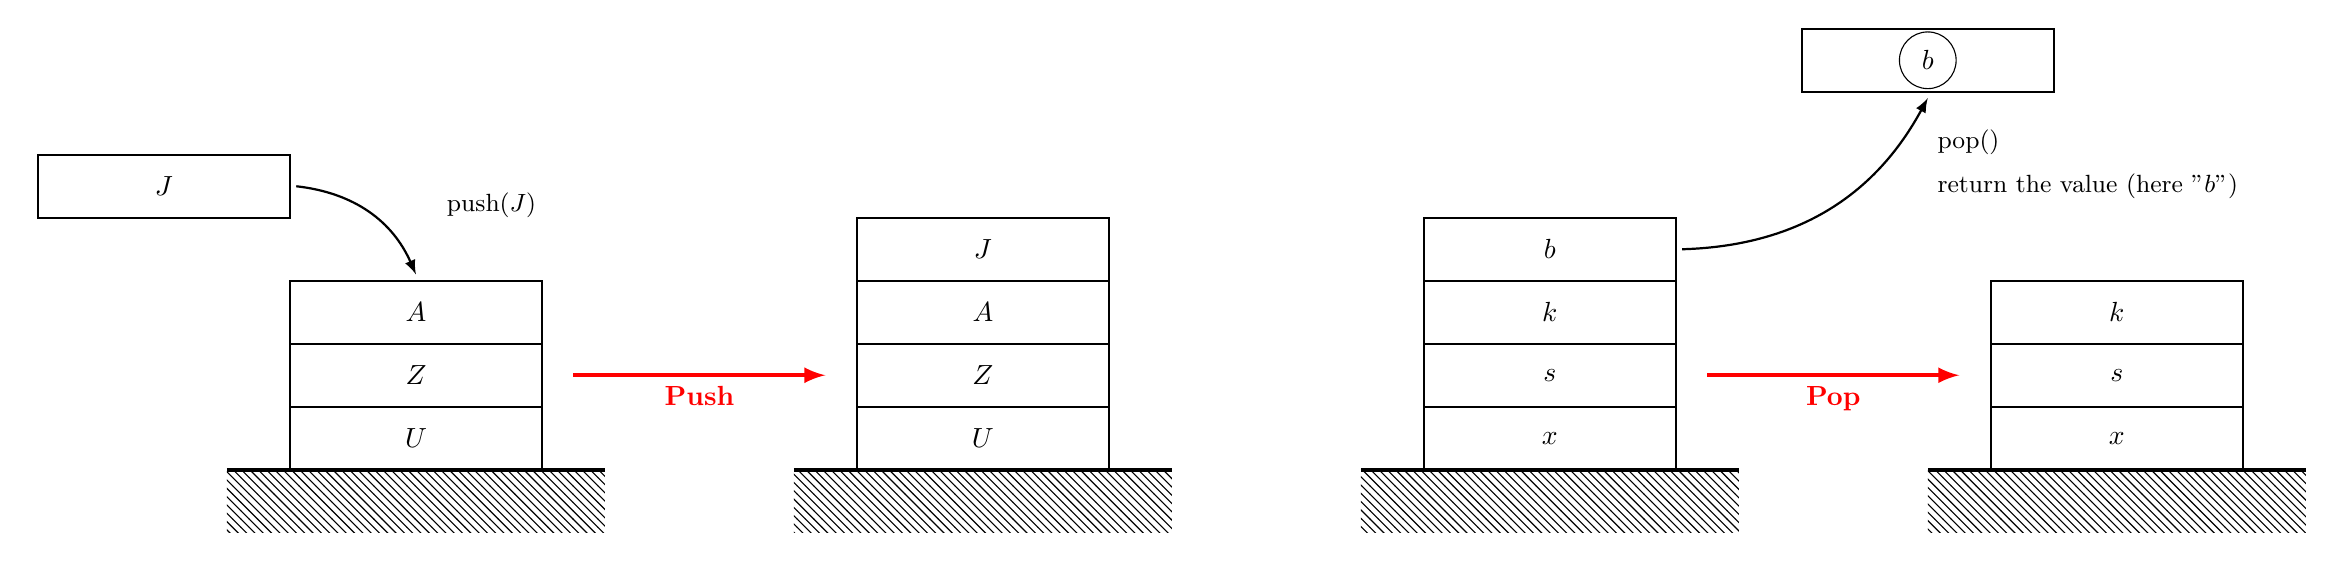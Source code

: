 
\usetikzlibrary{patterns}

\begin{tikzpicture}[scale=0.8]



\draw[ultra thick] (-3,0) -- (3,0);
\fill[pattern=north west lines] (-3,-1) rectangle (3,0);

\draw[thick] (-2,0) rectangle ++(4,1);
\node at (0,0.5) {$U$};

\draw[thick] (-2,1) rectangle ++(4,1);
\node at (0,1.5) {$Z$};

\draw[thick] (-2,2) rectangle ++(4,1);
\node at (0,2.5) {$A$};



\draw[thick] (-6,4) rectangle ++(4,1);
\node at (-4,4.5) {$J$};

\draw[->,>=latex,thick ] (-1.9,4.5)  to[bend left] (0,3.1);
\node at (1.2,4.2) {\small push($J$)};

\draw[->,>=latex,ultra thick,red] (2.5,1.5)  -- ++(4,0) node[midway,below] {\bf Push};

\begin{scope}[xshift=9cm]
\draw[ultra thick] (-3,0) -- (3,0);
\fill[pattern=north west lines] (-3,-1) rectangle (3,0);

\draw[thick] (-2,0) rectangle ++(4,1);
\node at (0,0.5) {$U$};

\draw[thick] (-2,1) rectangle ++(4,1);
\node at (0,1.5) {$Z$};

\draw[thick] (-2,2) rectangle ++(4,1);
\node at (0,2.5) {$A$};

\draw[thick] (-2,3) rectangle ++(4,1);
\node at (0,3.5) {$J$};
\end{scope}



\begin{scope}[xshift=18cm]
\draw[ultra thick] (-3,0) -- (3,0);
\fill[pattern=north west lines] (-3,-1) rectangle (3,0);

\draw[thick] (-2,0) rectangle ++(4,1);
\node at (0,0.5) {$x$};

\draw[thick] (-2,1) rectangle ++(4,1);
\node at (0,1.5) {$s$};

\draw[thick] (-2,2) rectangle ++(4,1);
\node at (0,2.5) {$k$};

\draw[thick] (-2,3) rectangle ++(4,1);
\node at (0,3.5) {$b$};

\draw[->,>=latex,thick ] (2.1,3.5)  to[bend right] (6,5.9);
\node[right] at (6,5.2) {\small pop()};
\node[right] at (6,4.5) {\small return the value (here "$b$")};



\end{scope}

\draw[->,>=latex,ultra thick,red] (20.5,1.5)  -- ++(4,0) node[midway,below] {\bf Pop};


\begin{scope}[xshift=27cm]
\draw[ultra thick] (-3,0) -- (3,0);
\fill[pattern=north west lines] (-3,-1) rectangle (3,0);

\draw[thick] (-2,0) rectangle ++(4,1);
\node at (0,0.5) {$x$};

\draw[thick] (-2,1) rectangle ++(4,1);
\node at (0,1.5) {$s$};

\draw[thick] (-2,2) rectangle ++(4,1);
\node at (0,2.5) {$k$};

6\draw[thick] (-5,6) rectangle ++(4,1);
\node at (-3,6.5) {$b$};

\draw (-3,6.5) circle (0.45);


\end{scope}






\end{tikzpicture}
